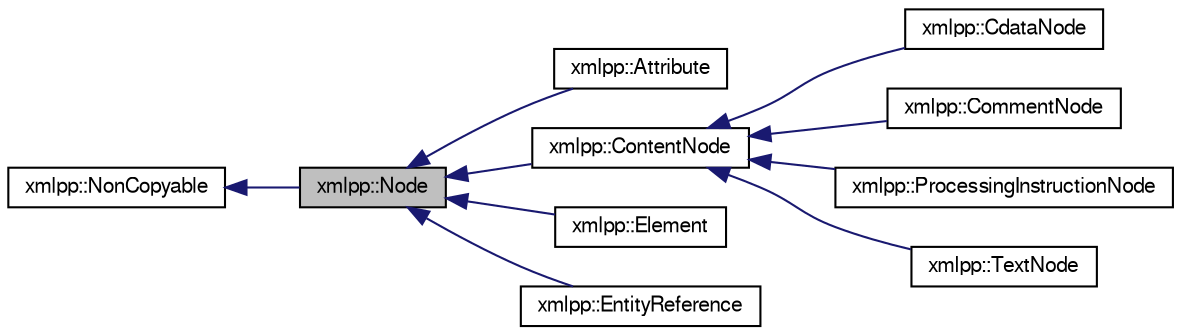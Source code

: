 digraph G
{
  bgcolor="transparent";
  edge [fontname="FreeSans",fontsize=10,labelfontname="FreeSans",labelfontsize=10];
  node [fontname="FreeSans",fontsize=10,shape=record];
  rankdir=LR;
  Node1 [label="xmlpp::Node",height=0.2,width=0.4,color="black", fillcolor="grey75", style="filled" fontcolor="black"];
  Node2 -> Node1 [dir=back,color="midnightblue",fontsize=10,style="solid",fontname="FreeSans"];
  Node2 [label="xmlpp::NonCopyable",height=0.2,width=0.4,color="black",URL="$classxmlpp_1_1NonCopyable.html",tooltip="Herited by classes which cannot be copied."];
  Node1 -> Node3 [dir=back,color="midnightblue",fontsize=10,style="solid",fontname="FreeSans"];
  Node3 [label="xmlpp::Attribute",height=0.2,width=0.4,color="black",URL="$classxmlpp_1_1Attribute.html",tooltip="Represents XML Node attributes."];
  Node1 -> Node4 [dir=back,color="midnightblue",fontsize=10,style="solid",fontname="FreeSans"];
  Node4 [label="xmlpp::ContentNode",height=0.2,width=0.4,color="black",URL="$classxmlpp_1_1ContentNode.html",tooltip="Content Node."];
  Node4 -> Node5 [dir=back,color="midnightblue",fontsize=10,style="solid",fontname="FreeSans"];
  Node5 [label="xmlpp::CdataNode",height=0.2,width=0.4,color="black",URL="$classxmlpp_1_1CdataNode.html",tooltip="CData node."];
  Node4 -> Node6 [dir=back,color="midnightblue",fontsize=10,style="solid",fontname="FreeSans"];
  Node6 [label="xmlpp::CommentNode",height=0.2,width=0.4,color="black",URL="$classxmlpp_1_1CommentNode.html",tooltip="Comment Node."];
  Node4 -> Node7 [dir=back,color="midnightblue",fontsize=10,style="solid",fontname="FreeSans"];
  Node7 [label="xmlpp::ProcessingInstructionNode",height=0.2,width=0.4,color="black",URL="$classxmlpp_1_1ProcessingInstructionNode.html"];
  Node4 -> Node8 [dir=back,color="midnightblue",fontsize=10,style="solid",fontname="FreeSans"];
  Node8 [label="xmlpp::TextNode",height=0.2,width=0.4,color="black",URL="$classxmlpp_1_1TextNode.html",tooltip="Text Node."];
  Node1 -> Node9 [dir=back,color="midnightblue",fontsize=10,style="solid",fontname="FreeSans"];
  Node9 [label="xmlpp::Element",height=0.2,width=0.4,color="black",URL="$classxmlpp_1_1Element.html",tooltip="Element nodes have attributes as well as child nodes."];
  Node1 -> Node10 [dir=back,color="midnightblue",fontsize=10,style="solid",fontname="FreeSans"];
  Node10 [label="xmlpp::EntityReference",height=0.2,width=0.4,color="black",URL="$classxmlpp_1_1EntityReference.html",tooltip="Entity references refer to previously declared entities."];
}
